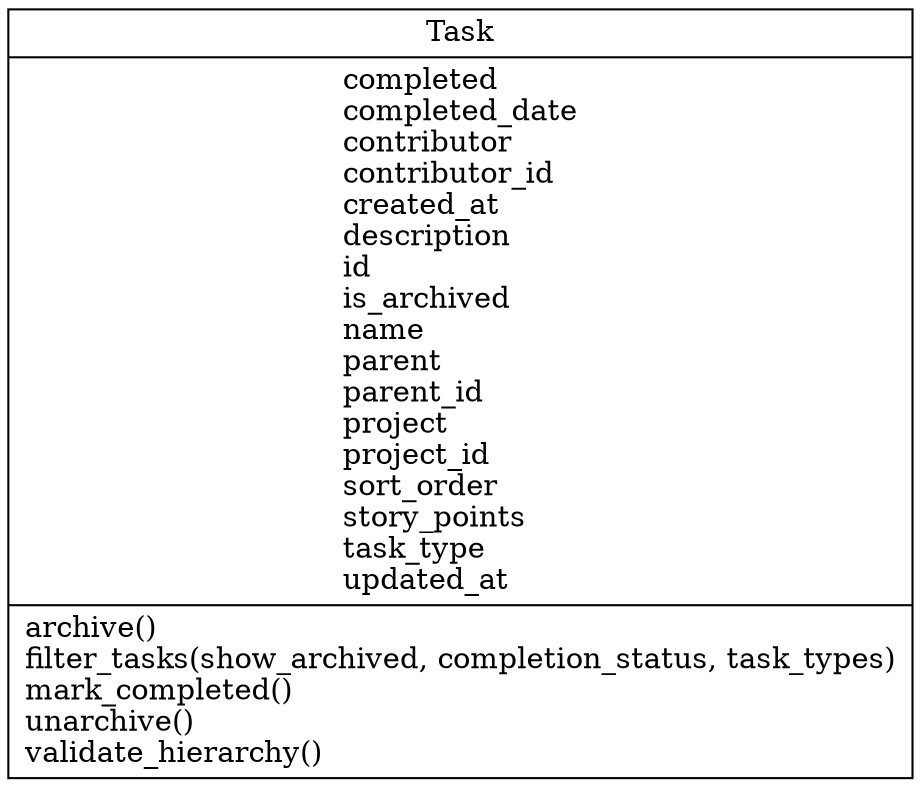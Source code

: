 digraph "classes_tasks_models" {
rankdir=BT
charset="utf-8"
"pythonProject.tasks.models.Task" [color="black", fontcolor="black", label=<{Task|completed<br ALIGN="LEFT"/>completed_date<br ALIGN="LEFT"/>contributor<br ALIGN="LEFT"/>contributor_id<br ALIGN="LEFT"/>created_at<br ALIGN="LEFT"/>description<br ALIGN="LEFT"/>id<br ALIGN="LEFT"/>is_archived<br ALIGN="LEFT"/>name<br ALIGN="LEFT"/>parent<br ALIGN="LEFT"/>parent_id<br ALIGN="LEFT"/>project<br ALIGN="LEFT"/>project_id<br ALIGN="LEFT"/>sort_order<br ALIGN="LEFT"/>story_points<br ALIGN="LEFT"/>task_type<br ALIGN="LEFT"/>updated_at<br ALIGN="LEFT"/>|archive()<br ALIGN="LEFT"/>filter_tasks(show_archived, completion_status, task_types)<br ALIGN="LEFT"/>mark_completed()<br ALIGN="LEFT"/>unarchive()<br ALIGN="LEFT"/>validate_hierarchy()<br ALIGN="LEFT"/>}>, shape="record", style="solid"];
}
